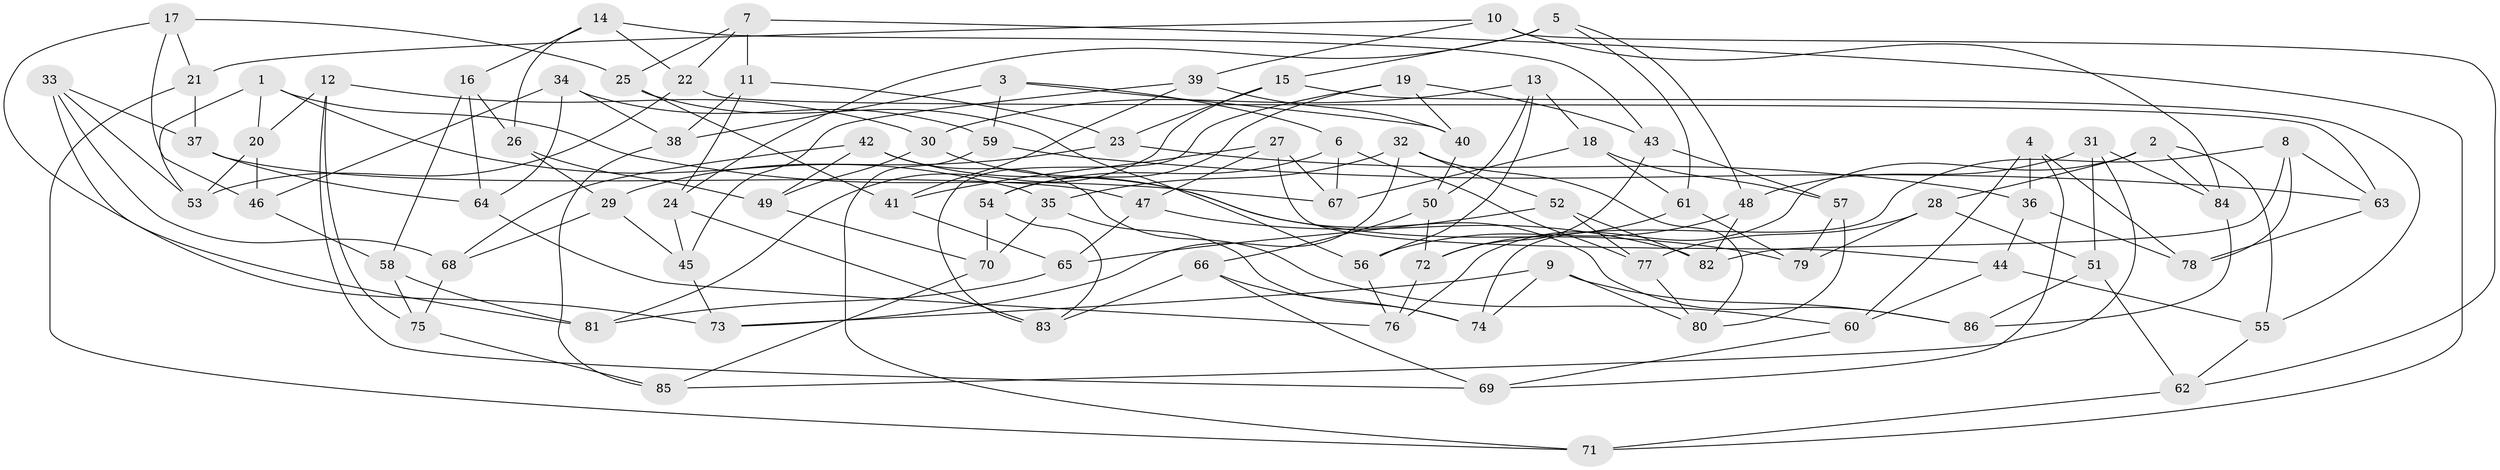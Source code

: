 // coarse degree distribution, {5: 0.09259259259259259, 6: 0.5, 4: 0.3888888888888889, 3: 0.018518518518518517}
// Generated by graph-tools (version 1.1) at 2025/42/03/06/25 10:42:23]
// undirected, 86 vertices, 172 edges
graph export_dot {
graph [start="1"]
  node [color=gray90,style=filled];
  1;
  2;
  3;
  4;
  5;
  6;
  7;
  8;
  9;
  10;
  11;
  12;
  13;
  14;
  15;
  16;
  17;
  18;
  19;
  20;
  21;
  22;
  23;
  24;
  25;
  26;
  27;
  28;
  29;
  30;
  31;
  32;
  33;
  34;
  35;
  36;
  37;
  38;
  39;
  40;
  41;
  42;
  43;
  44;
  45;
  46;
  47;
  48;
  49;
  50;
  51;
  52;
  53;
  54;
  55;
  56;
  57;
  58;
  59;
  60;
  61;
  62;
  63;
  64;
  65;
  66;
  67;
  68;
  69;
  70;
  71;
  72;
  73;
  74;
  75;
  76;
  77;
  78;
  79;
  80;
  81;
  82;
  83;
  84;
  85;
  86;
  1 -- 35;
  1 -- 53;
  1 -- 20;
  1 -- 67;
  2 -- 84;
  2 -- 55;
  2 -- 28;
  2 -- 76;
  3 -- 59;
  3 -- 38;
  3 -- 6;
  3 -- 40;
  4 -- 78;
  4 -- 60;
  4 -- 36;
  4 -- 69;
  5 -- 61;
  5 -- 15;
  5 -- 48;
  5 -- 24;
  6 -- 67;
  6 -- 77;
  6 -- 54;
  7 -- 22;
  7 -- 11;
  7 -- 25;
  7 -- 71;
  8 -- 78;
  8 -- 74;
  8 -- 63;
  8 -- 82;
  9 -- 74;
  9 -- 86;
  9 -- 80;
  9 -- 73;
  10 -- 21;
  10 -- 39;
  10 -- 62;
  10 -- 84;
  11 -- 24;
  11 -- 23;
  11 -- 38;
  12 -- 30;
  12 -- 69;
  12 -- 75;
  12 -- 20;
  13 -- 56;
  13 -- 50;
  13 -- 30;
  13 -- 18;
  14 -- 22;
  14 -- 26;
  14 -- 43;
  14 -- 16;
  15 -- 55;
  15 -- 81;
  15 -- 23;
  16 -- 26;
  16 -- 64;
  16 -- 58;
  17 -- 46;
  17 -- 25;
  17 -- 73;
  17 -- 21;
  18 -- 61;
  18 -- 67;
  18 -- 57;
  19 -- 40;
  19 -- 43;
  19 -- 54;
  19 -- 83;
  20 -- 46;
  20 -- 53;
  21 -- 37;
  21 -- 71;
  22 -- 63;
  22 -- 53;
  23 -- 36;
  23 -- 29;
  24 -- 83;
  24 -- 45;
  25 -- 41;
  25 -- 56;
  26 -- 29;
  26 -- 49;
  27 -- 67;
  27 -- 47;
  27 -- 41;
  27 -- 44;
  28 -- 77;
  28 -- 51;
  28 -- 79;
  29 -- 45;
  29 -- 68;
  30 -- 49;
  30 -- 86;
  31 -- 51;
  31 -- 85;
  31 -- 84;
  31 -- 48;
  32 -- 80;
  32 -- 52;
  32 -- 35;
  32 -- 73;
  33 -- 53;
  33 -- 81;
  33 -- 37;
  33 -- 68;
  34 -- 46;
  34 -- 38;
  34 -- 64;
  34 -- 59;
  35 -- 74;
  35 -- 70;
  36 -- 44;
  36 -- 78;
  37 -- 64;
  37 -- 47;
  38 -- 85;
  39 -- 41;
  39 -- 40;
  39 -- 45;
  40 -- 50;
  41 -- 65;
  42 -- 79;
  42 -- 60;
  42 -- 49;
  42 -- 68;
  43 -- 57;
  43 -- 72;
  44 -- 55;
  44 -- 60;
  45 -- 73;
  46 -- 58;
  47 -- 65;
  47 -- 82;
  48 -- 56;
  48 -- 82;
  49 -- 70;
  50 -- 66;
  50 -- 72;
  51 -- 62;
  51 -- 86;
  52 -- 77;
  52 -- 65;
  52 -- 82;
  54 -- 83;
  54 -- 70;
  55 -- 62;
  56 -- 76;
  57 -- 80;
  57 -- 79;
  58 -- 81;
  58 -- 75;
  59 -- 63;
  59 -- 71;
  60 -- 69;
  61 -- 72;
  61 -- 79;
  62 -- 71;
  63 -- 78;
  64 -- 76;
  65 -- 81;
  66 -- 83;
  66 -- 69;
  66 -- 74;
  68 -- 75;
  70 -- 85;
  72 -- 76;
  75 -- 85;
  77 -- 80;
  84 -- 86;
}
